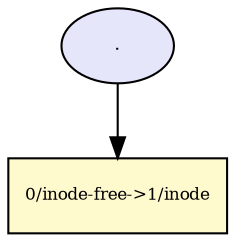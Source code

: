 digraph RGL__DirectedAdjacencyGraph {2[fontsize = 8,label = ".",shape = ellipse, fillcolor="#e6e6fa", style = filled]

2 -> 0[fontsize = 8, color="#000000"]

0[fontsize = 8,label = "0/inode-free->1/inode",shape = rectangle, fillcolor="#fffacd", style = filled]

}